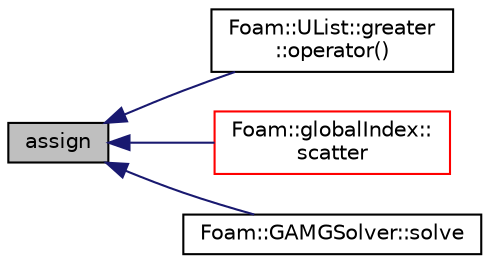 digraph "assign"
{
  bgcolor="transparent";
  edge [fontname="Helvetica",fontsize="10",labelfontname="Helvetica",labelfontsize="10"];
  node [fontname="Helvetica",fontsize="10",shape=record];
  rankdir="LR";
  Node1 [label="assign",height=0.2,width=0.4,color="black", fillcolor="grey75", style="filled", fontcolor="black"];
  Node1 -> Node2 [dir="back",color="midnightblue",fontsize="10",style="solid",fontname="Helvetica"];
  Node2 [label="Foam::UList::greater\l::operator()",height=0.2,width=0.4,color="black",URL="$a00947.html#a49202d8cfd6e19f3d43c028252050ed7"];
  Node1 -> Node3 [dir="back",color="midnightblue",fontsize="10",style="solid",fontname="Helvetica"];
  Node3 [label="Foam::globalIndex::\lscatter",height=0.2,width=0.4,color="red",URL="$a00931.html#a2e964657608ecbc2154a0e8e2e28b815",tooltip="Distribute data in processor order. Requires fld to be sized! "];
  Node1 -> Node4 [dir="back",color="midnightblue",fontsize="10",style="solid",fontname="Helvetica"];
  Node4 [label="Foam::GAMGSolver::solve",height=0.2,width=0.4,color="black",URL="$a00901.html#a67060ce780f6992862e39b0d82c37aa0",tooltip="Solve. "];
}
